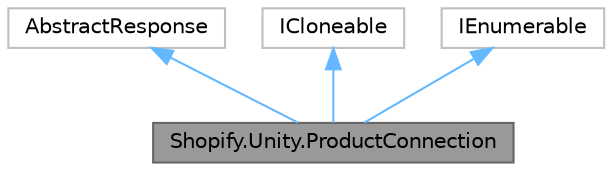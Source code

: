 digraph "Shopify.Unity.ProductConnection"
{
 // LATEX_PDF_SIZE
  bgcolor="transparent";
  edge [fontname=Helvetica,fontsize=10,labelfontname=Helvetica,labelfontsize=10];
  node [fontname=Helvetica,fontsize=10,shape=box,height=0.2,width=0.4];
  Node1 [id="Node000001",label="Shopify.Unity.ProductConnection",height=0.2,width=0.4,color="gray40", fillcolor="grey60", style="filled", fontcolor="black",tooltip="An auto-generated type for paginating through multiple Products. . ProductConnection can be cast to L..."];
  Node2 -> Node1 [id="edge1_Node000001_Node000002",dir="back",color="steelblue1",style="solid",tooltip=" "];
  Node2 [id="Node000002",label="AbstractResponse",height=0.2,width=0.4,color="grey75", fillcolor="white", style="filled",URL="$class_shopify_1_1_unity_1_1_s_d_k_1_1_abstract_response.html",tooltip=" "];
  Node3 -> Node1 [id="edge2_Node000001_Node000003",dir="back",color="steelblue1",style="solid",tooltip=" "];
  Node3 [id="Node000003",label="ICloneable",height=0.2,width=0.4,color="grey75", fillcolor="white", style="filled",tooltip=" "];
  Node4 -> Node1 [id="edge3_Node000001_Node000004",dir="back",color="steelblue1",style="solid",tooltip=" "];
  Node4 [id="Node000004",label="IEnumerable",height=0.2,width=0.4,color="grey75", fillcolor="white", style="filled",tooltip=" "];
}
